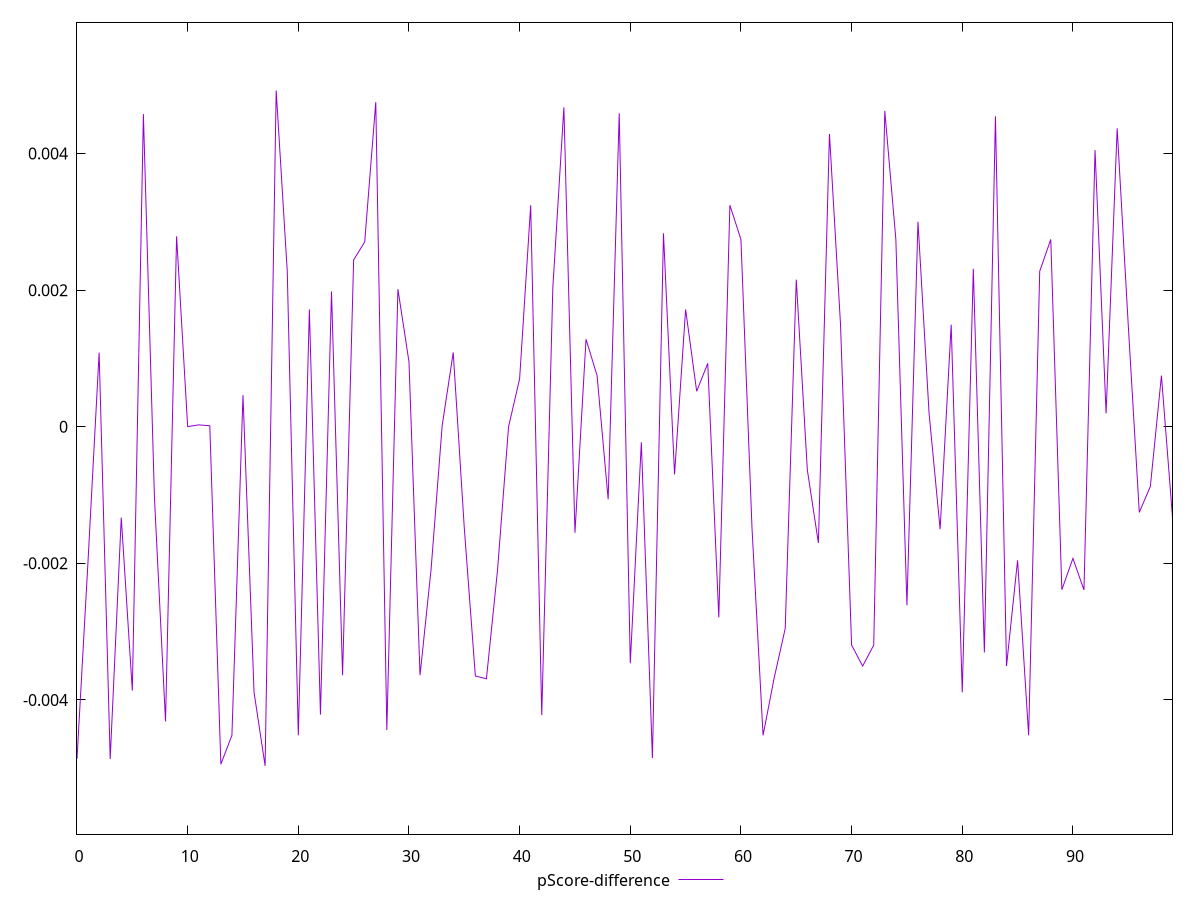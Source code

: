 reset

$pScoreDifference <<EOF
0 -0.004865002543598562
1 -0.0019561051570607946
2 0.0010852974548124505
3 -0.004865002543598562
4 -0.0013295946020026594
5 -0.0038636304287467116
6 0.004578054349363425
7 -0.0010453964594598908
8 -0.0043155503377776405
9 0.0027880783899516537
10 0.0000021474744814620195
11 0.00002717544524449833
12 0.000014544672502669886
13 -0.004940855065742711
14 -0.0045187215857036
15 0.0004632339393144669
16 -0.003890174844701333
17 -0.004965325701486334
18 0.004922211702954982
19 0.0022764426216955735
20 -0.00451872158571659
21 0.0017177902532522493
22 -0.004215306227154492
23 0.001981408280272434
24 -0.0036383467909347766
25 0.002442886938838429
26 0.0027062117102235606
27 0.004753002913423066
28 -0.004441593829342727
29 0.0020145343969057983
30 0.0009519962488222511
31 -0.0036383467909202327
32 -0.00208440826399392
33 0.000014749780877731933
34 0.0010873431925795263
35 -0.0014843687945050865
36 -0.003649691598752086
37 -0.0036910038738445783
38 -0.002104139897023849
39 -6.859614753995658e-8
40 0.0007018040969676287
41 0.0032438082232886245
42 -0.0042231045387145505
43 0.0020327727006815843
44 0.0046770619641002265
45 -0.0015523493227468377
46 0.0012815743152573278
47 0.0007481480611817304
48 -0.001062482381002261
49 0.004590209658274946
50 -0.003463116506011832
51 -0.0002262323240209696
52 -0.004850185387604733
53 0.0028313287664220033
54 -0.0006979163169699154
55 0.0017177902532522493
56 0.0005193419095115281
57 0.0009279178753854311
58 -0.0027911468965624575
59 0.0032438082232886245
60 0.0027432718507814924
61 -0.0014843687945050865
62 -0.0045187215857036
63 -0.0036808770140833724
64 -0.002956136626475314
65 0.0021545219263037207
66 -0.0006320309173043492
67 -0.0017013871764318678
68 0.004287147920891798
69 0.0014945396325541926
70 -0.0031976069670545115
71 -0.003504332866201998
72 -0.0031976069670545115
73 0.00462554840889573
74 0.0027432718507814924
75 -0.002614296773199798
76 0.00300152408299432
77 0.00020088994489242396
78 -0.0015008314425887792
79 0.0014945396325541926
80 -0.003890174844701333
81 0.002313131583284389
82 -0.00330463937395431
83 0.004545227424343268
84 -0.0035043328662142104
85 -0.0019562809056081765
86 -0.0045187215857036
87 0.0022764426216955735
88 0.0027432718507814924
89 -0.002386724039390664
90 -0.0019278812341299023
91 -0.0023897748162503563
92 0.004051427171184008
93 0.00019584608387035463
94 0.004369190187797578
95 0.0014945396325541926
96 -0.0012537428554750818
97 -0.0008734715393421411
98 0.0007481480611817304
99 -0.001325634292616673
EOF

set key outside below
set xrange [0:99]
set yrange [-0.005965325701486334:0.005922211702954982]
set trange [-0.005965325701486334:0.005922211702954982]
set terminal svg size 640, 500 enhanced background rgb 'white'
set output "reprap/estimated-input-latency/samples/pages+cached/pScore-difference/values.svg"

plot $pScoreDifference title "pScore-difference" with line

reset
